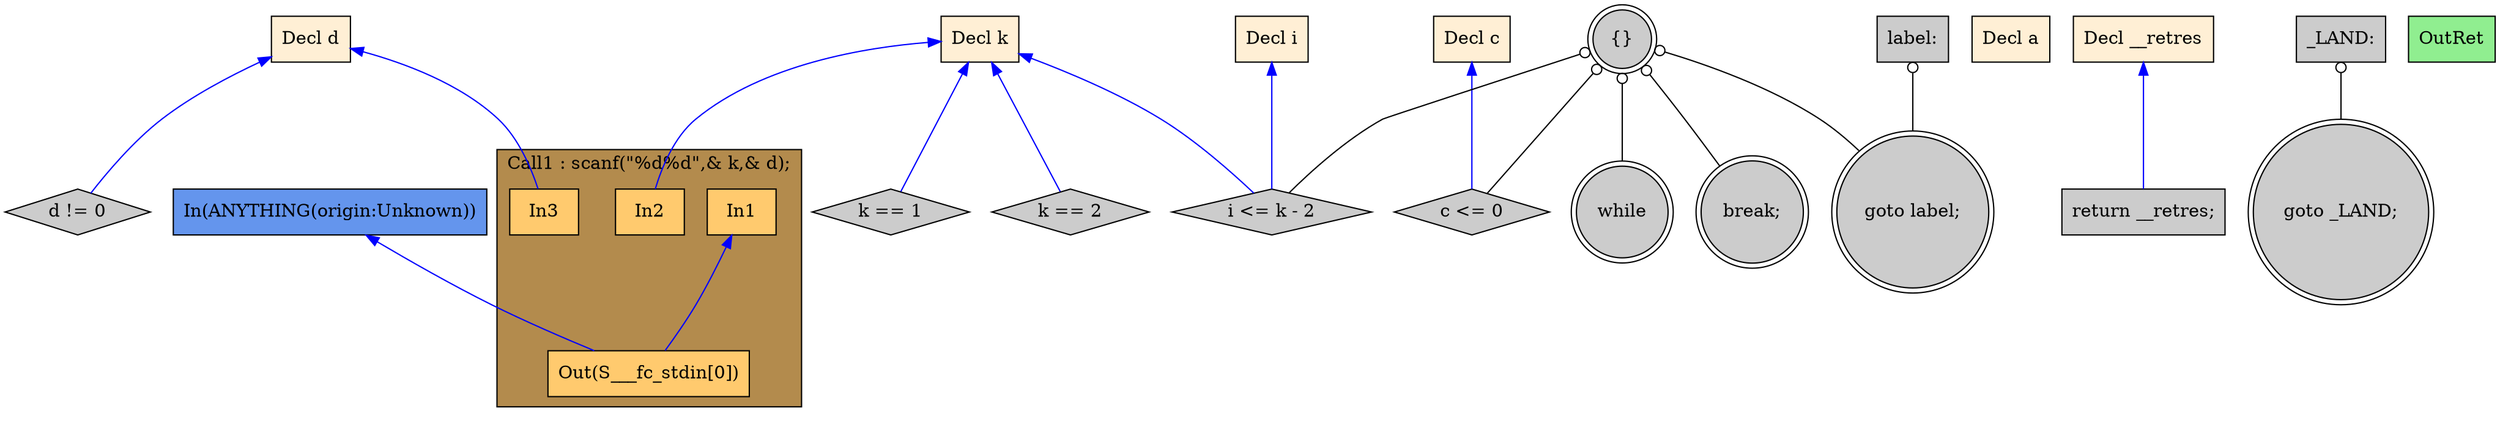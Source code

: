 digraph G {
  rankdir=TB;
  node [style="filled", ];
  2 [label="Decl k", fillcolor="#FFEFD5", shape=box, ];
  3 [label="Decl d", fillcolor="#FFEFD5", shape=box, ];
  4 [label="Decl i", fillcolor="#FFEFD5", shape=box, ];
  5 [label="Decl c", fillcolor="#FFEFD5", shape=box, ];
  6 [label="Decl a", fillcolor="#FFEFD5", shape=box, ];
  7 [label="Decl __retres", fillcolor="#FFEFD5", shape=box, ];
  9 [label="In1", fillcolor="#FFCA6E", shape=box, ];
  10 [label="In2", fillcolor="#FFCA6E", shape=box, ];
  11 [label="In3", fillcolor="#FFCA6E", shape=box, ];
  12 [label="Out(S___fc_stdin[0])", fillcolor="#FFCA6E", shape=box, ];
  13 [label="k == 1", fillcolor="#CCCCCC", shape=diamond, ];
  14 [label="k == 2", fillcolor="#CCCCCC", shape=diamond, ];
  15 [label="d != 0", fillcolor="#CCCCCC", shape=diamond, ];
  16 [label="goto _LAND;", fillcolor="#CCCCCC", shape=doublecircle, ];
  17 [label="_LAND:", fillcolor="#CCCCCC", shape=box, ];
  18 [label="{}", fillcolor="#CCCCCC", shape=doublecircle, ];
  19 [label="c <= 0", fillcolor="#CCCCCC", shape=diamond, ];
  20 [label="goto label;", fillcolor="#CCCCCC", shape=doublecircle, ];
  21 [label="label:", fillcolor="#CCCCCC", shape=box, ];
  22 [label="while", fillcolor="#CCCCCC", shape=doublecircle, ];
  23 [label="i <= k - 2", fillcolor="#CCCCCC", shape=diamond, ];
  24 [label="break;", fillcolor="#CCCCCC", shape=doublecircle, ];
  25 [label="return __retres;", fillcolor="#CCCCCC", shape=box, ];
  26 [label="OutRet", fillcolor="#90EE90", shape=box, ];
  27 [label="In(ANYTHING(origin:Unknown))", fillcolor="#6495ED", shape=box, ];
  
  subgraph cluster_Call1 { label="Call1 : scanf(\"%d%d\",& k,& d);";
                           fillcolor="#B38B4D"; style="filled"; 12;11;10;9;
     };
  
  edge [dir=back, ];
  2 -> 10 [color="#0000FF", ];
  3 -> 11 [color="#0000FF", ];
  9 -> 12 [color="#0000FF", ];
  27 -> 12 [color="#0000FF", ];
  2 -> 13 [color="#0000FF", ];
  2 -> 14 [color="#0000FF", ];
  3 -> 15 [color="#0000FF", ];
  17 -> 16 [color="#000000", arrowtail=odot, ];
  5 -> 19 [color="#0000FF", ];
  18 -> 19 [color="#000000", arrowtail=odot, ];
  18 -> 20 [color="#000000", arrowtail=odot, ];
  21 -> 20 [color="#000000", arrowtail=odot, ];
  18 -> 22 [color="#000000", arrowtail=odot, ];
  2 -> 23 [color="#0000FF", ];
  4 -> 23 [color="#0000FF", ];
  18 -> 23 [color="#000000", arrowtail=odot, ];
  18 -> 24 [color="#000000", arrowtail=odot, ];
  7 -> 25 [color="#0000FF", ];
  
  }
